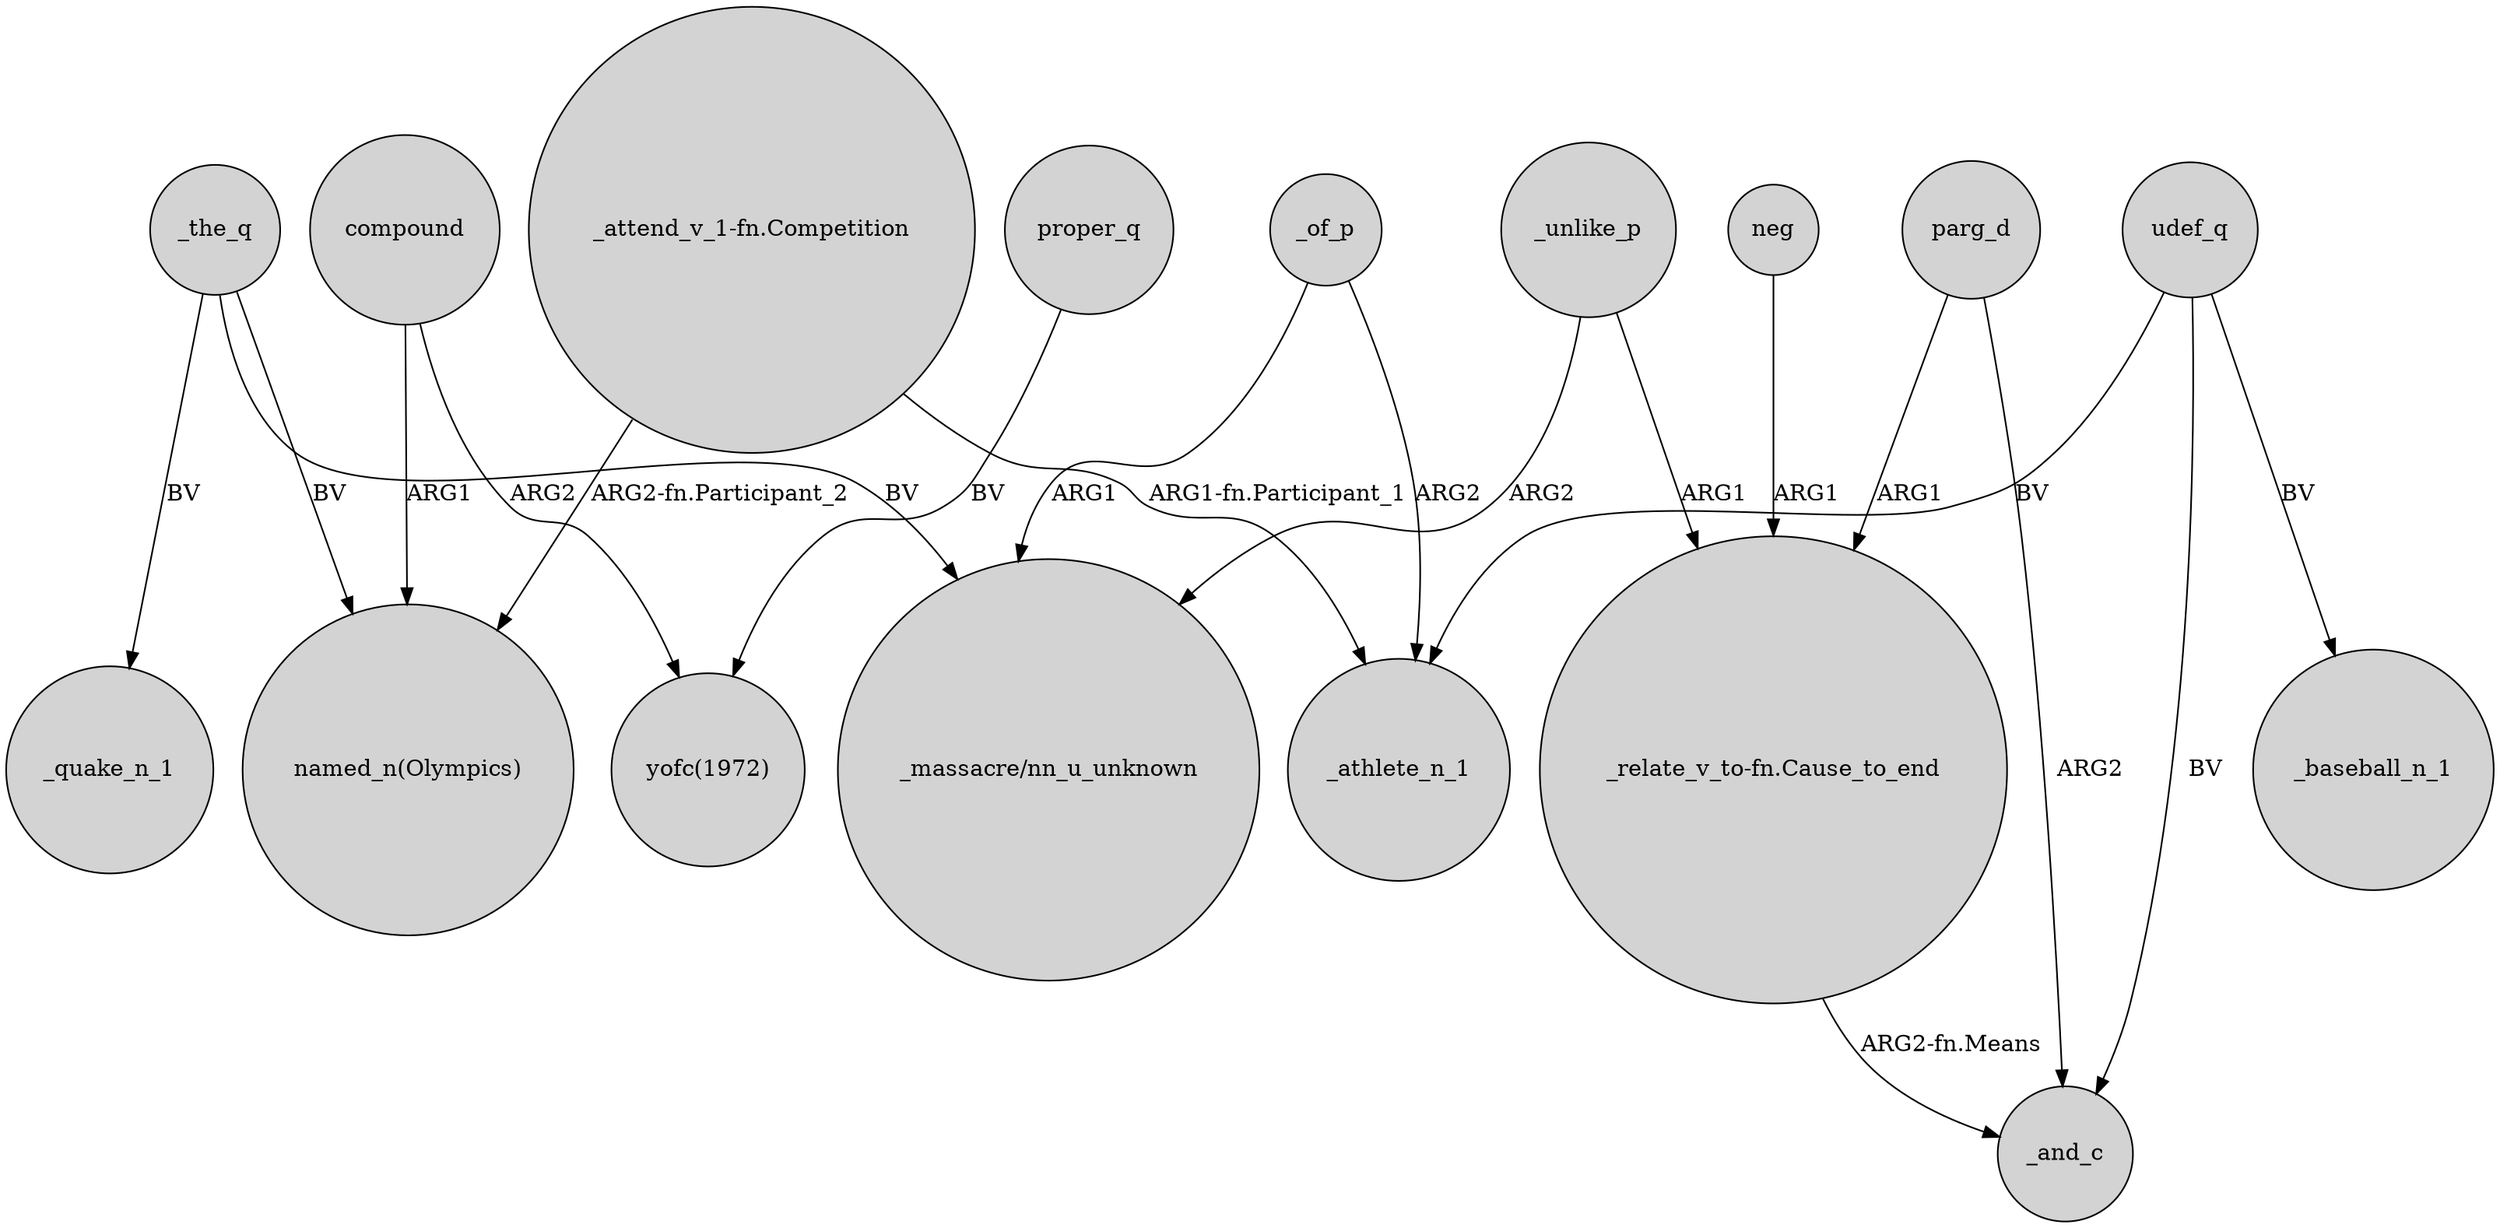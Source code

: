 digraph {
	node [shape=circle style=filled]
	compound -> "named_n(Olympics)" [label=ARG1]
	_unlike_p -> "_relate_v_to-fn.Cause_to_end" [label=ARG1]
	udef_q -> _athlete_n_1 [label=BV]
	_the_q -> _quake_n_1 [label=BV]
	proper_q -> "yofc(1972)" [label=BV]
	udef_q -> _and_c [label=BV]
	neg -> "_relate_v_to-fn.Cause_to_end" [label=ARG1]
	parg_d -> "_relate_v_to-fn.Cause_to_end" [label=ARG1]
	"_relate_v_to-fn.Cause_to_end" -> _and_c [label="ARG2-fn.Means"]
	"_attend_v_1-fn.Competition" -> _athlete_n_1 [label="ARG1-fn.Participant_1"]
	_of_p -> _athlete_n_1 [label=ARG2]
	udef_q -> _baseball_n_1 [label=BV]
	"_attend_v_1-fn.Competition" -> "named_n(Olympics)" [label="ARG2-fn.Participant_2"]
	parg_d -> _and_c [label=ARG2]
	_the_q -> "_massacre/nn_u_unknown" [label=BV]
	_the_q -> "named_n(Olympics)" [label=BV]
	compound -> "yofc(1972)" [label=ARG2]
	_of_p -> "_massacre/nn_u_unknown" [label=ARG1]
	_unlike_p -> "_massacre/nn_u_unknown" [label=ARG2]
}
